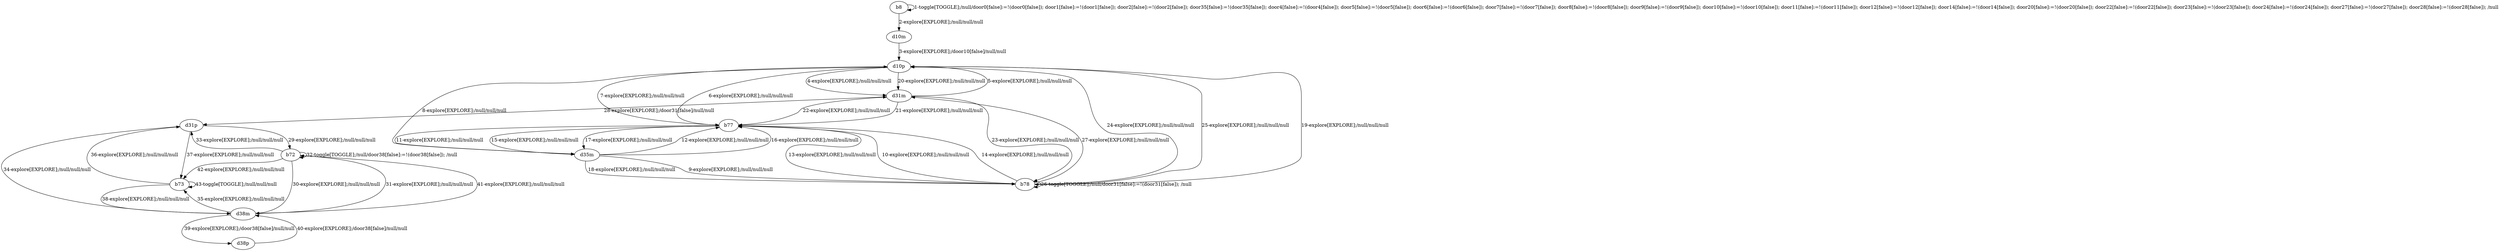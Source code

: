 # Total number of goals covered by this test: 1
# b73 --> b73

digraph g {
"b8" -> "b8" [label = "1-toggle[TOGGLE];/null/door0[false]:=!(door0[false]); door1[false]:=!(door1[false]); door2[false]:=!(door2[false]); door35[false]:=!(door35[false]); door4[false]:=!(door4[false]); door5[false]:=!(door5[false]); door6[false]:=!(door6[false]); door7[false]:=!(door7[false]); door8[false]:=!(door8[false]); door9[false]:=!(door9[false]); door10[false]:=!(door10[false]); door11[false]:=!(door11[false]); door12[false]:=!(door12[false]); door14[false]:=!(door14[false]); door20[false]:=!(door20[false]); door22[false]:=!(door22[false]); door23[false]:=!(door23[false]); door24[false]:=!(door24[false]); door27[false]:=!(door27[false]); door28[false]:=!(door28[false]); /null"];
"b8" -> "d10m" [label = "2-explore[EXPLORE];/null/null/null"];
"d10m" -> "d10p" [label = "3-explore[EXPLORE];/door10[false]/null/null"];
"d10p" -> "d31m" [label = "4-explore[EXPLORE];/null/null/null"];
"d31m" -> "d10p" [label = "5-explore[EXPLORE];/null/null/null"];
"d10p" -> "b77" [label = "6-explore[EXPLORE];/null/null/null"];
"b77" -> "d10p" [label = "7-explore[EXPLORE];/null/null/null"];
"d10p" -> "d35m" [label = "8-explore[EXPLORE];/null/null/null"];
"d35m" -> "b78" [label = "9-explore[EXPLORE];/null/null/null"];
"b78" -> "b77" [label = "10-explore[EXPLORE];/null/null/null"];
"b77" -> "d35m" [label = "11-explore[EXPLORE];/null/null/null"];
"d35m" -> "b77" [label = "12-explore[EXPLORE];/null/null/null"];
"b77" -> "b78" [label = "13-explore[EXPLORE];/null/null/null"];
"b78" -> "b77" [label = "14-explore[EXPLORE];/null/null/null"];
"b77" -> "d35m" [label = "15-explore[EXPLORE];/null/null/null"];
"d35m" -> "b77" [label = "16-explore[EXPLORE];/null/null/null"];
"b77" -> "d35m" [label = "17-explore[EXPLORE];/null/null/null"];
"d35m" -> "b78" [label = "18-explore[EXPLORE];/null/null/null"];
"b78" -> "d10p" [label = "19-explore[EXPLORE];/null/null/null"];
"d10p" -> "d31m" [label = "20-explore[EXPLORE];/null/null/null"];
"d31m" -> "b77" [label = "21-explore[EXPLORE];/null/null/null"];
"b77" -> "d31m" [label = "22-explore[EXPLORE];/null/null/null"];
"d31m" -> "b78" [label = "23-explore[EXPLORE];/null/null/null"];
"b78" -> "d10p" [label = "24-explore[EXPLORE];/null/null/null"];
"d10p" -> "b78" [label = "25-explore[EXPLORE];/null/null/null"];
"b78" -> "b78" [label = "26-toggle[TOGGLE];/null/door31[false]:=!(door31[false]); /null"];
"b78" -> "d31m" [label = "27-explore[EXPLORE];/null/null/null"];
"d31m" -> "d31p" [label = "28-explore[EXPLORE];/door31[false]/null/null"];
"d31p" -> "b72" [label = "29-explore[EXPLORE];/null/null/null"];
"b72" -> "d38m" [label = "30-explore[EXPLORE];/null/null/null"];
"d38m" -> "b72" [label = "31-explore[EXPLORE];/null/null/null"];
"b72" -> "b72" [label = "32-toggle[TOGGLE];/null/door38[false]:=!(door38[false]); /null"];
"b72" -> "d31p" [label = "33-explore[EXPLORE];/null/null/null"];
"d31p" -> "d38m" [label = "34-explore[EXPLORE];/null/null/null"];
"d38m" -> "b73" [label = "35-explore[EXPLORE];/null/null/null"];
"b73" -> "d31p" [label = "36-explore[EXPLORE];/null/null/null"];
"d31p" -> "b73" [label = "37-explore[EXPLORE];/null/null/null"];
"b73" -> "d38m" [label = "38-explore[EXPLORE];/null/null/null"];
"d38m" -> "d38p" [label = "39-explore[EXPLORE];/door38[false]/null/null"];
"d38p" -> "d38m" [label = "40-explore[EXPLORE];/door38[false]/null/null"];
"d38m" -> "b72" [label = "41-explore[EXPLORE];/null/null/null"];
"b72" -> "b73" [label = "42-explore[EXPLORE];/null/null/null"];
"b73" -> "b73" [label = "43-toggle[TOGGLE];/null/null/null"];
}